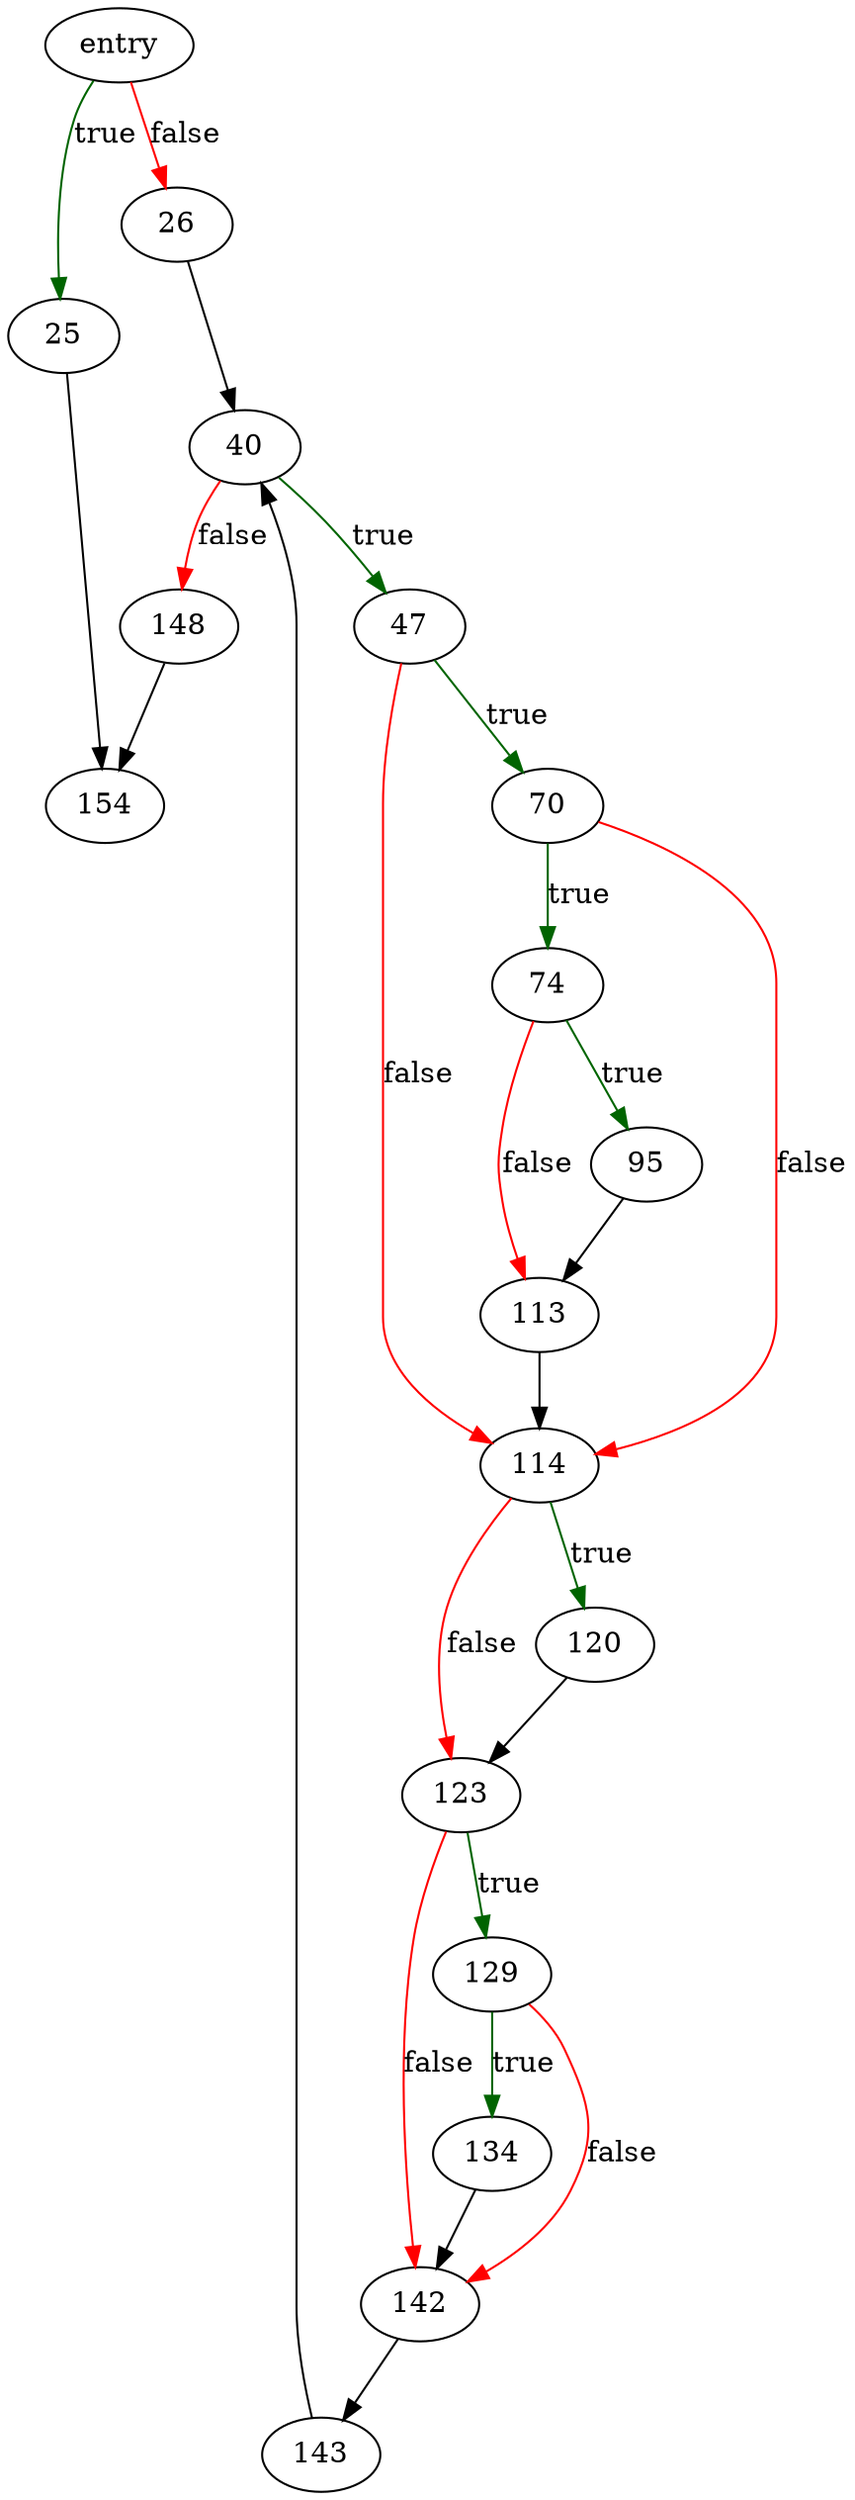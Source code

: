 digraph "sqlite3SelectAddColumnTypeAndCollation" {
	// Node definitions.
	3 [label=entry];
	25;
	26;
	40;
	47;
	70;
	74;
	95;
	113;
	114;
	120;
	123;
	129;
	134;
	142;
	143;
	148;
	154;

	// Edge definitions.
	3 -> 25 [
		color=darkgreen
		label=true
	];
	3 -> 26 [
		color=red
		label=false
	];
	25 -> 154;
	26 -> 40;
	40 -> 47 [
		color=darkgreen
		label=true
	];
	40 -> 148 [
		color=red
		label=false
	];
	47 -> 70 [
		color=darkgreen
		label=true
	];
	47 -> 114 [
		color=red
		label=false
	];
	70 -> 74 [
		color=darkgreen
		label=true
	];
	70 -> 114 [
		color=red
		label=false
	];
	74 -> 95 [
		color=darkgreen
		label=true
	];
	74 -> 113 [
		color=red
		label=false
	];
	95 -> 113;
	113 -> 114;
	114 -> 120 [
		color=darkgreen
		label=true
	];
	114 -> 123 [
		color=red
		label=false
	];
	120 -> 123;
	123 -> 129 [
		color=darkgreen
		label=true
	];
	123 -> 142 [
		color=red
		label=false
	];
	129 -> 134 [
		color=darkgreen
		label=true
	];
	129 -> 142 [
		color=red
		label=false
	];
	134 -> 142;
	142 -> 143;
	143 -> 40;
	148 -> 154;
}